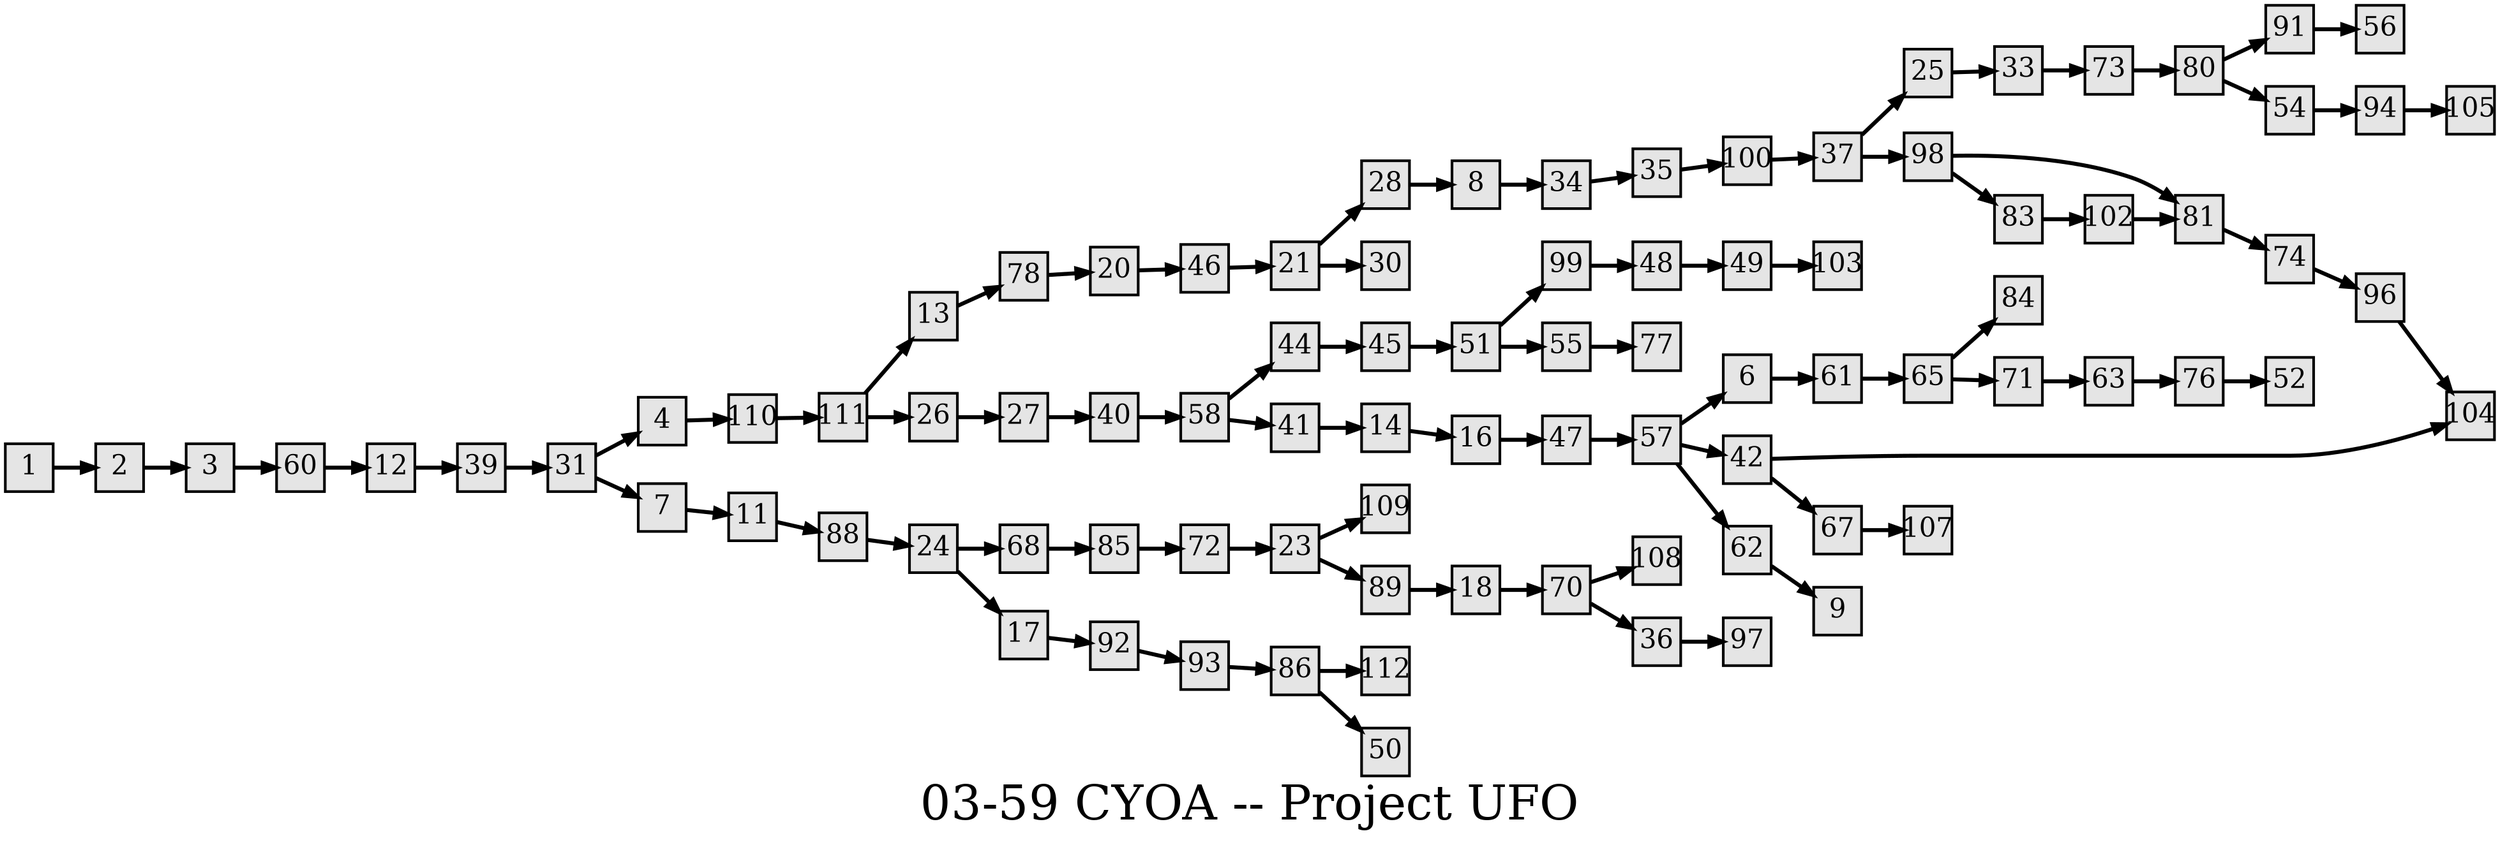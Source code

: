 digraph g{
  graph [ label="03-59 CYOA -- Project UFO" rankdir=LR, ordering=out, fontsize=36, nodesep="0.35", ranksep="0.45"];
  node  [shape=rect, penwidth=2, fontsize=20, style=filled, fillcolor=grey90, margin="0,0", labelfloat=true, regular=true, fixedsize=true];
  edge  [labelfloat=true, penwidth=3, fontsize=12];

  1 -> 2;
  2 -> 3;
  3 -> 60;
  4 -> 110;
  6 -> 61;
  7 -> 11;
  8 -> 34;
  11 -> 88;
  12 -> 39;
  13 -> 78;
  14 -> 16;
  16 -> 47;
  17 -> 92;
  18 -> 70;
  20 -> 46;
  21 -> 28;
  21 -> 30;
  23 -> 109;
  23 -> 89;
  24 -> 68;
  24 -> 17;
  25 -> 33;
  26 -> 27;
  27 -> 40;
  28 -> 8;
  31 -> 4;
  31 -> 7;
  33 -> 73;
  34 -> 35;
  35 -> 100;
  36 -> 97;
  37 -> 25;
  37 -> 98;
  39 -> 31;
  40 -> 58;
  41 -> 14;
  42 -> 104;
  42 -> 67;
  44 -> 45;
  45 -> 51;
  46 -> 21;
  47 -> 57;
  48 -> 49;
  49 -> 103;
  51 -> 99;
  51 -> 55;
  54 -> 94;
  55 -> 77;
  57 -> 6;
  57 -> 42;
  57 -> 62;
  58 -> 44;
  58 -> 41;
  60 -> 12;
  61 -> 65;
  62 -> 9;
  63 -> 76;
  65 -> 84;
  65 -> 71;
  67 -> 107;
  68 -> 85;
  70 -> 108;
  70 -> 36;
  71 -> 63;
  72 -> 23;
  73 -> 80;
  74 -> 96;
  76 -> 52;
  78 -> 20;
  80 -> 91;
  80 -> 54;
  81 -> 74;
  83 -> 102;
  85 -> 72;
  86 -> 112;
  86 -> 50;
  88 -> 24;
  89 -> 18;
  91 -> 56;
  92 -> 93;
  93 -> 86;
  94 -> 105;
  96 -> 104;
  98 -> 81;
  98 -> 83;
  99 -> 48;
  100 -> 37;
  102 -> 81;
  110 -> 111;
  111 -> 13;
  111 -> 26;
}

